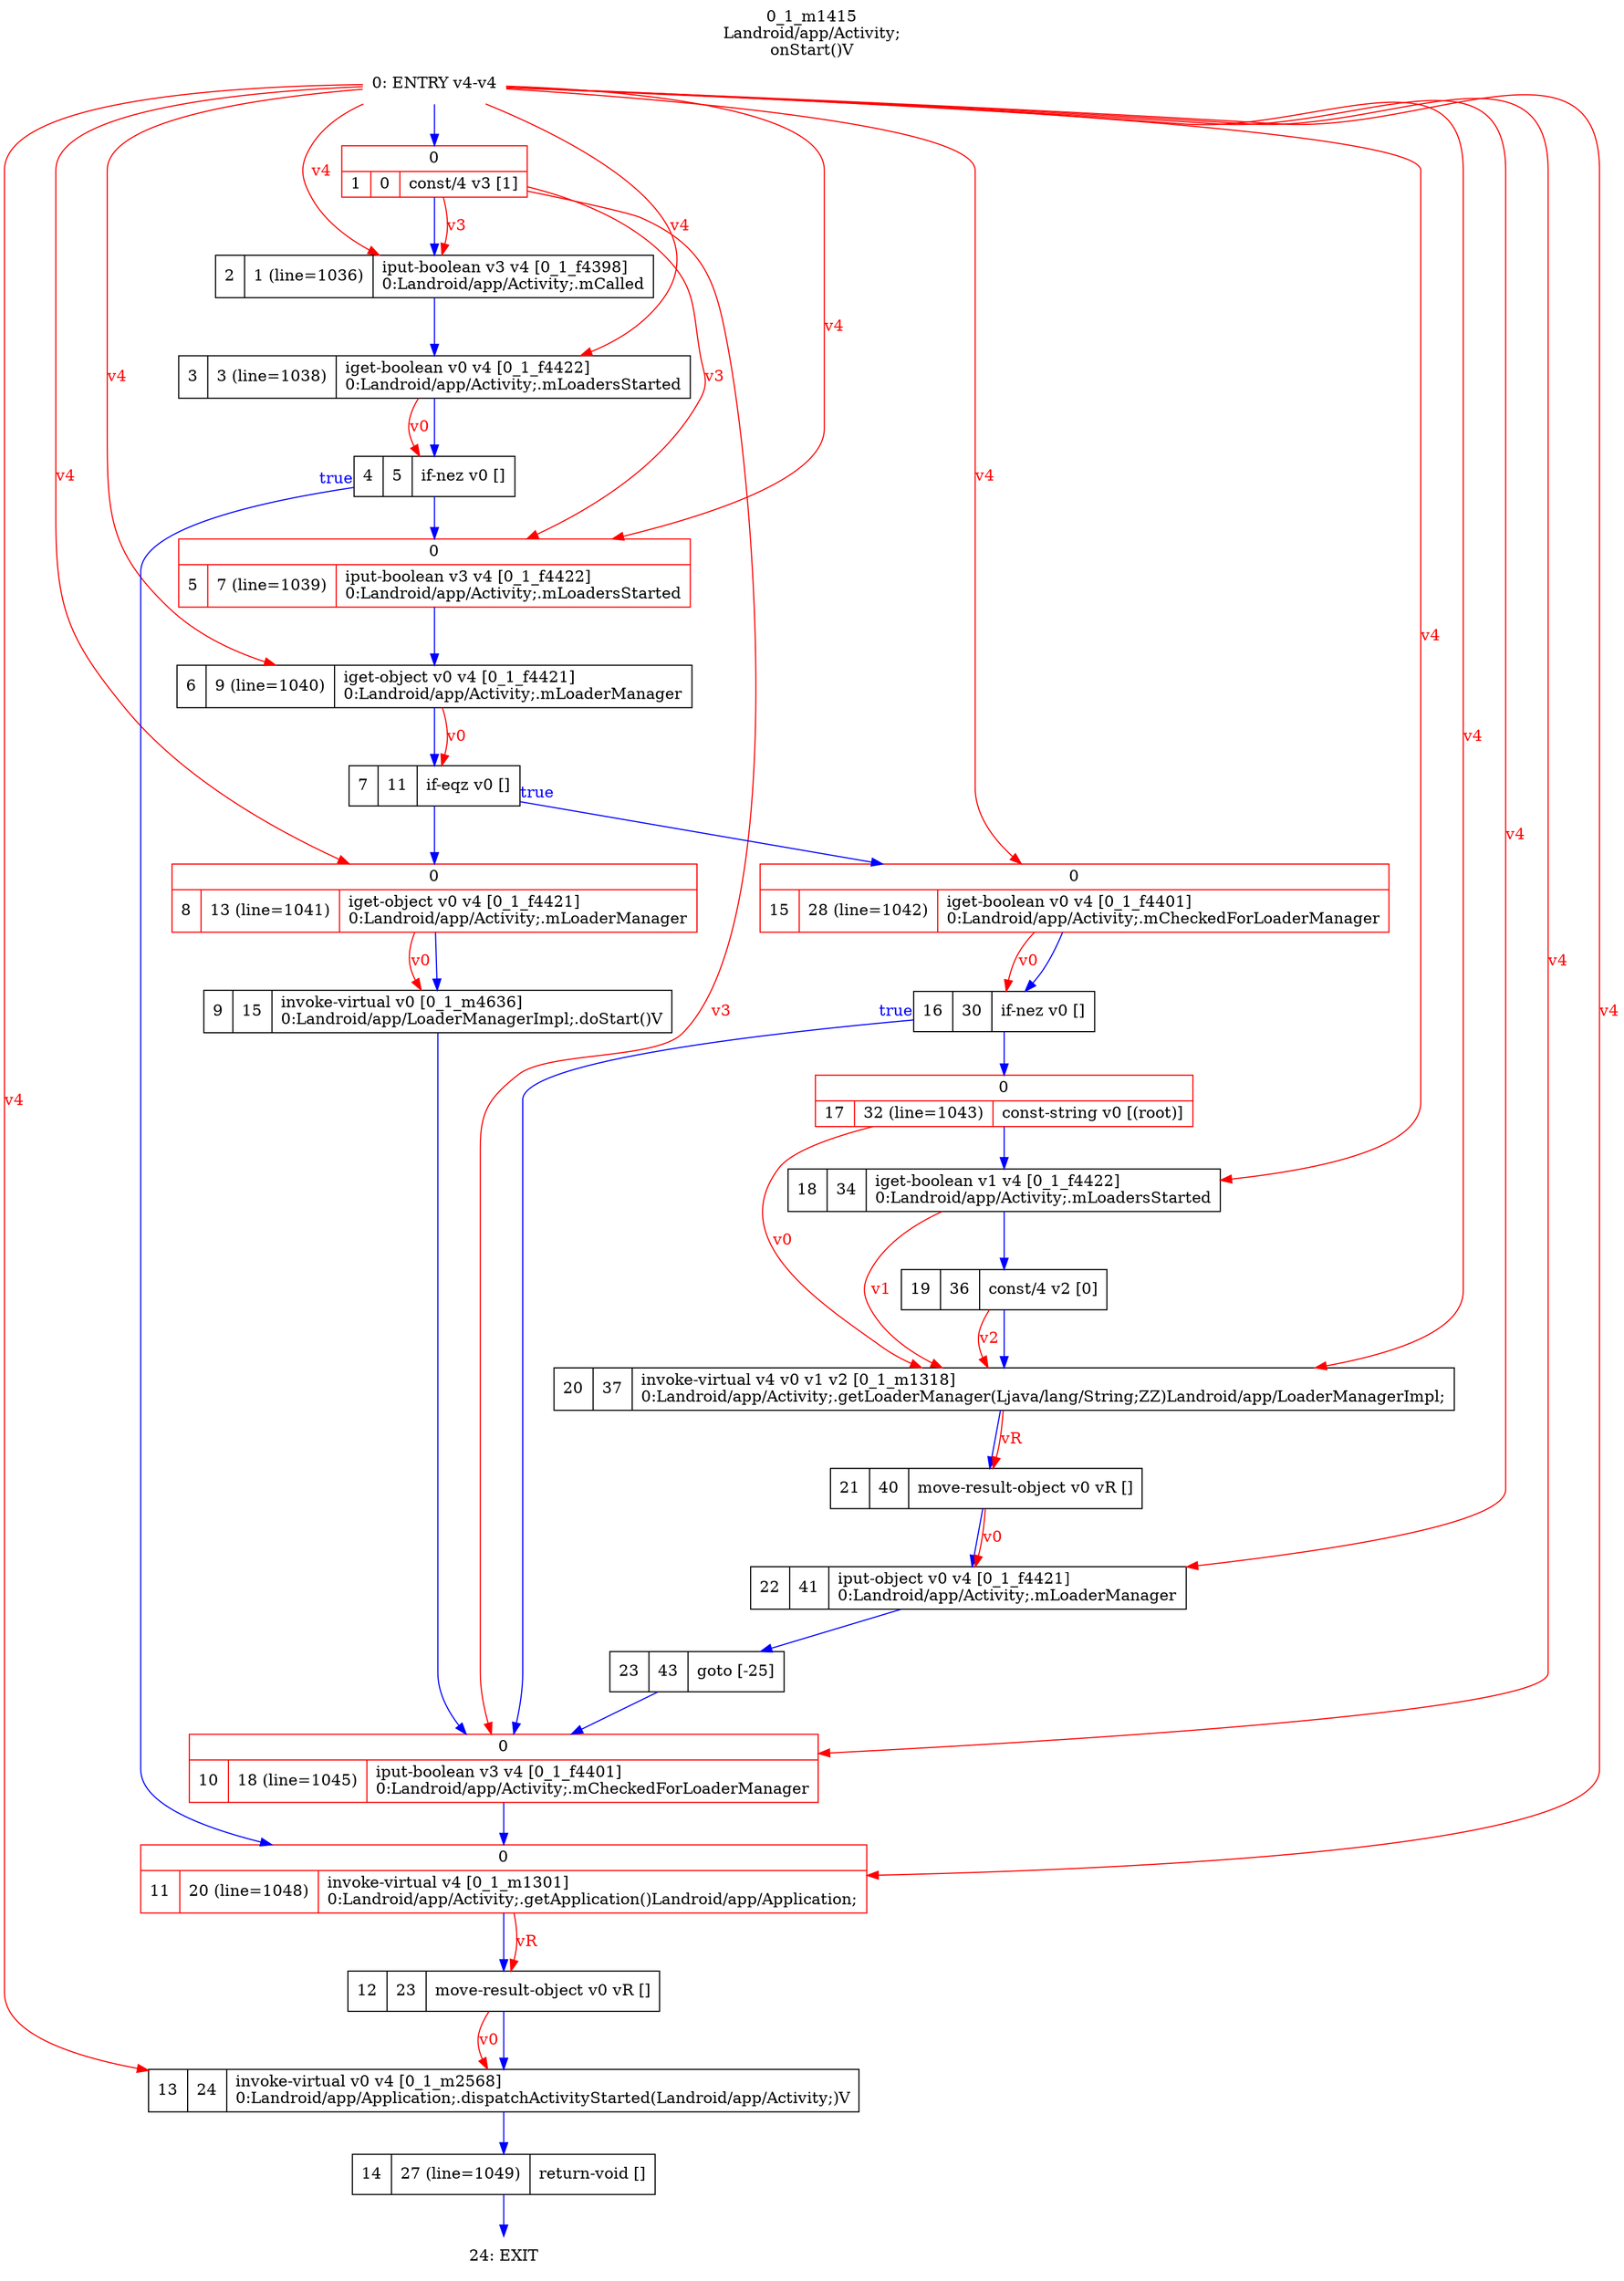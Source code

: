 digraph G {
rankdir=UD;
labelloc=t;
label="0_1_m1415\nLandroid/app/Activity;
onStart()V";
0[label="0: ENTRY v4-v4",shape=plaintext];
1[label="{0|{1|0|const/4 v3 [1]\l}}",shape=record, color=red];
2[label="2|1 (line=1036)|iput-boolean v3 v4 [0_1_f4398]\l0:Landroid/app/Activity;.mCalled\l",shape=record];
3[label="3|3 (line=1038)|iget-boolean v0 v4 [0_1_f4422]\l0:Landroid/app/Activity;.mLoadersStarted\l",shape=record];
4[label="4|5|if-nez v0 []\l",shape=record];
5[label="{0|{5|7 (line=1039)|iput-boolean v3 v4 [0_1_f4422]\l0:Landroid/app/Activity;.mLoadersStarted\l}}",shape=record, color=red];
6[label="6|9 (line=1040)|iget-object v0 v4 [0_1_f4421]\l0:Landroid/app/Activity;.mLoaderManager\l",shape=record];
7[label="7|11|if-eqz v0 []\l",shape=record];
8[label="{0|{8|13 (line=1041)|iget-object v0 v4 [0_1_f4421]\l0:Landroid/app/Activity;.mLoaderManager\l}}",shape=record, color=red];
9[label="9|15|invoke-virtual v0 [0_1_m4636]\l0:Landroid/app/LoaderManagerImpl;.doStart()V\l",shape=record,URL="0_1_m4636.dot"];
10[label="{0|{10|18 (line=1045)|iput-boolean v3 v4 [0_1_f4401]\l0:Landroid/app/Activity;.mCheckedForLoaderManager\l}}",shape=record, color=red];
11[label="{0|{11|20 (line=1048)|invoke-virtual v4 [0_1_m1301]\l0:Landroid/app/Activity;.getApplication()Landroid/app/Application;\l}}",shape=record,URL="0_1_m1301.dot", color=red];
12[label="12|23|move-result-object v0 vR []\l",shape=record];
13[label="13|24|invoke-virtual v0 v4 [0_1_m2568]\l0:Landroid/app/Application;.dispatchActivityStarted(Landroid/app/Activity;)V\l",shape=record,URL="0_1_m2568.dot"];
14[label="14|27 (line=1049)|return-void []\l",shape=record];
15[label="{0|{15|28 (line=1042)|iget-boolean v0 v4 [0_1_f4401]\l0:Landroid/app/Activity;.mCheckedForLoaderManager\l}}",shape=record, color=red];
16[label="16|30|if-nez v0 []\l",shape=record];
17[label="{0|{17|32 (line=1043)|const-string v0 [(root)]\l}}",shape=record, color=red];
18[label="18|34|iget-boolean v1 v4 [0_1_f4422]\l0:Landroid/app/Activity;.mLoadersStarted\l",shape=record];
19[label="19|36|const/4 v2 [0]\l",shape=record];
20[label="20|37|invoke-virtual v4 v0 v1 v2 [0_1_m1318]\l0:Landroid/app/Activity;.getLoaderManager(Ljava/lang/String;ZZ)Landroid/app/LoaderManagerImpl;\l",shape=record,URL="0_1_m1318.dot"];
21[label="21|40|move-result-object v0 vR []\l",shape=record];
22[label="22|41|iput-object v0 v4 [0_1_f4421]\l0:Landroid/app/Activity;.mLoaderManager\l",shape=record];
23[label="23|43|goto [-25]\l",shape=record];
24[label="24: EXIT",shape=plaintext];
0->1 [color=blue, fontcolor=blue,weight=100, taillabel=""];
1->2 [color=blue, fontcolor=blue,weight=100, taillabel=""];
2->3 [color=blue, fontcolor=blue,weight=100, taillabel=""];
3->4 [color=blue, fontcolor=blue,weight=100, taillabel=""];
4->11 [color=blue, fontcolor=blue,weight=10, taillabel="true"];
4->5 [color=blue, fontcolor=blue,weight=100, taillabel=""];
5->6 [color=blue, fontcolor=blue,weight=100, taillabel=""];
6->7 [color=blue, fontcolor=blue,weight=100, taillabel=""];
7->15 [color=blue, fontcolor=blue,weight=10, taillabel="true"];
7->8 [color=blue, fontcolor=blue,weight=100, taillabel=""];
8->9 [color=blue, fontcolor=blue,weight=100, taillabel=""];
9->10 [color=blue, fontcolor=blue,weight=100, taillabel=""];
10->11 [color=blue, fontcolor=blue,weight=100, taillabel=""];
11->12 [color=blue, fontcolor=blue,weight=100, taillabel=""];
12->13 [color=blue, fontcolor=blue,weight=100, taillabel=""];
13->14 [color=blue, fontcolor=blue,weight=100, taillabel=""];
14->24 [color=blue, fontcolor=blue,weight=100, taillabel=""];
15->16 [color=blue, fontcolor=blue,weight=100, taillabel=""];
16->10 [color=blue, fontcolor=blue,weight=10, taillabel="true"];
16->17 [color=blue, fontcolor=blue,weight=100, taillabel=""];
17->18 [color=blue, fontcolor=blue,weight=100, taillabel=""];
18->19 [color=blue, fontcolor=blue,weight=100, taillabel=""];
19->20 [color=blue, fontcolor=blue,weight=100, taillabel=""];
20->21 [color=blue, fontcolor=blue,weight=100, taillabel=""];
21->22 [color=blue, fontcolor=blue,weight=100, taillabel=""];
22->23 [color=blue, fontcolor=blue,weight=100, taillabel=""];
23->10 [color=blue, fontcolor=blue,weight=100, taillabel=""];
0->2 [color=red, fontcolor=red, label="v4"];
1->2 [color=red, fontcolor=red, label="v3"];
0->3 [color=red, fontcolor=red, label="v4"];
3->4 [color=red, fontcolor=red, label="v0"];
0->5 [color=red, fontcolor=red, label="v4"];
1->5 [color=red, fontcolor=red, label="v3"];
0->6 [color=red, fontcolor=red, label="v4"];
6->7 [color=red, fontcolor=red, label="v0"];
0->8 [color=red, fontcolor=red, label="v4"];
8->9 [color=red, fontcolor=red, label="v0"];
0->10 [color=red, fontcolor=red, label="v4"];
1->10 [color=red, fontcolor=red, label="v3"];
0->11 [color=red, fontcolor=red, label="v4"];
11->12 [color=red, fontcolor=red, label="vR"];
0->13 [color=red, fontcolor=red, label="v4"];
12->13 [color=red, fontcolor=red, label="v0"];
0->15 [color=red, fontcolor=red, label="v4"];
15->16 [color=red, fontcolor=red, label="v0"];
0->18 [color=red, fontcolor=red, label="v4"];
0->20 [color=red, fontcolor=red, label="v4"];
17->20 [color=red, fontcolor=red, label="v0"];
18->20 [color=red, fontcolor=red, label="v1"];
19->20 [color=red, fontcolor=red, label="v2"];
20->21 [color=red, fontcolor=red, label="vR"];
0->22 [color=red, fontcolor=red, label="v4"];
21->22 [color=red, fontcolor=red, label="v0"];
}

